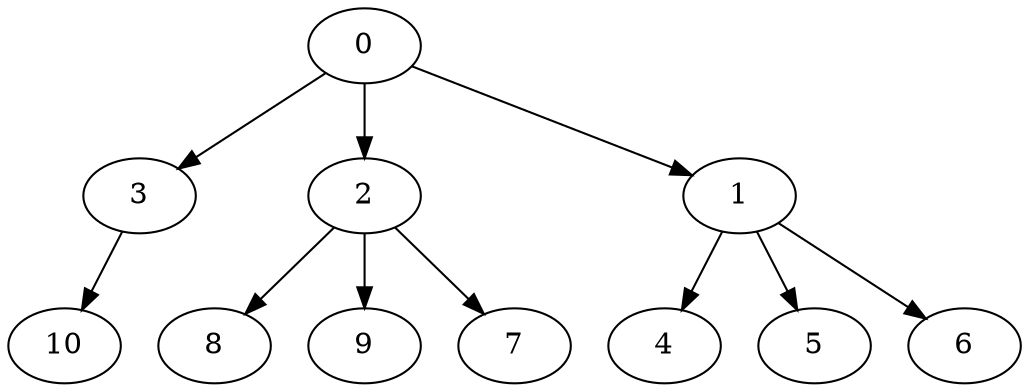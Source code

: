 digraph "OutTree-Balanced-MaxBf-3_Nodes_11_CCR_0.1_WeightType_Random" {
	0	[Weight=50,Start=0,Processor=1];
	3	[Weight=100,Start=54,Processor=8];
	2	[Weight=90,Start=57,Processor=5];
	8	[Weight=50,Start=150,Processor=7];
	10	[Weight=20,Start=154,Processor=8];
	1	[Weight=70,Start=50,Processor=1];
	9	[Weight=20,Start=157,Processor=6];
	7	[Weight=80,Start=147,Processor=5];
	4	[Weight=40,Start=130,Processor=4];
	5	[Weight=20,Start=127,Processor=3];
	6	[Weight=100,Start=125,Processor=2];
	0 -> 3	[Weight=4];
	0 -> 2	[Weight=7];
	0 -> 1	[Weight=9];
	3 -> 10	[Weight=4];
	2 -> 8	[Weight=3];
	2 -> 9	[Weight=10];
	2 -> 7	[Weight=5];
	1 -> 4	[Weight=10];
	1 -> 5	[Weight=7];
	1 -> 6	[Weight=5];
}